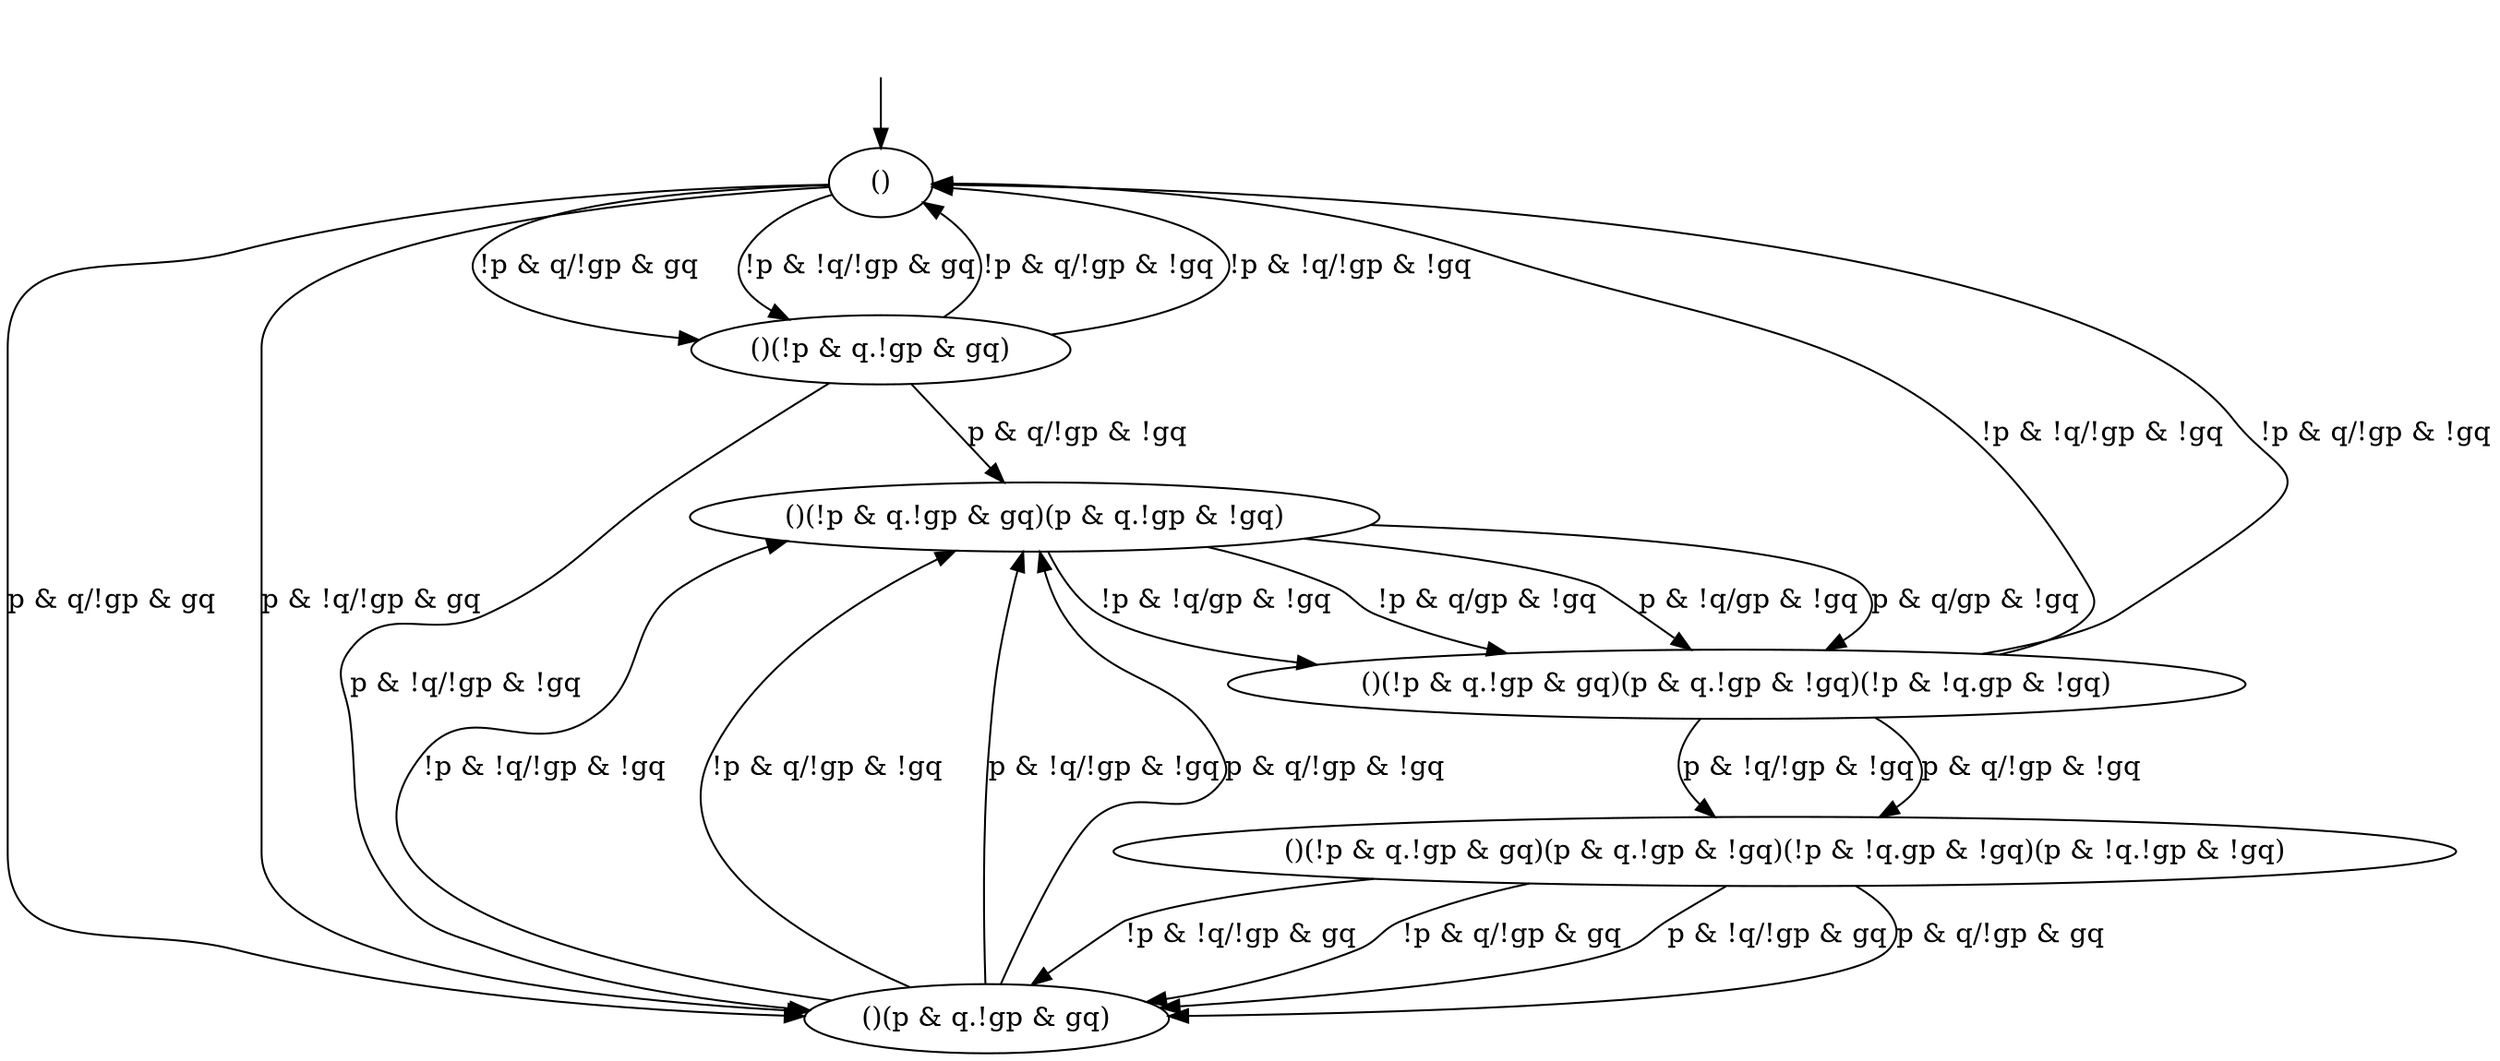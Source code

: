 digraph "examples/ArbitersTwoProcess/example6" {
"()" [label="()"];
"()(!p & q.!gp & gq)" [label="()(!p & q.!gp & gq)"];
"()(p & q.!gp & gq)" [label="()(p & q.!gp & gq)"];
"()(!p & q.!gp & gq)(p & q.!gp & !gq)" [label="()(!p & q.!gp & gq)(p & q.!gp & !gq)"];
"()(!p & q.!gp & gq)(p & q.!gp & !gq)(!p & !q.gp & !gq)" [label="()(!p & q.!gp & gq)(p & q.!gp & !gq)(!p & !q.gp & !gq)"];
"()(!p & q.!gp & gq)(p & q.!gp & !gq)(!p & !q.gp & !gq)(p & !q.!gp & !gq)" [label="()(!p & q.!gp & gq)(p & q.!gp & !gq)(!p & !q.gp & !gq)(p & !q.!gp & !gq)"];
"()" -> "()(!p & q.!gp & gq)"  [label="!p & q/!gp & gq"];
"()" -> "()(p & q.!gp & gq)"  [label="p & q/!gp & gq"];
"()" -> "()(!p & q.!gp & gq)"  [label="!p & !q/!gp & gq"];
"()" -> "()(p & q.!gp & gq)"  [label="p & !q/!gp & gq"];
"()(!p & q.!gp & gq)" -> "()"  [label="!p & q/!gp & !gq"];
"()(!p & q.!gp & gq)" -> "()"  [label="!p & !q/!gp & !gq"];
"()(!p & q.!gp & gq)" -> "()(p & q.!gp & gq)"  [label="p & !q/!gp & !gq"];
"()(!p & q.!gp & gq)" -> "()(!p & q.!gp & gq)(p & q.!gp & !gq)"  [label="p & q/!gp & !gq"];
"()(p & q.!gp & gq)" -> "()(!p & q.!gp & gq)(p & q.!gp & !gq)"  [label="!p & !q/!gp & !gq"];
"()(p & q.!gp & gq)" -> "()(!p & q.!gp & gq)(p & q.!gp & !gq)"  [label="!p & q/!gp & !gq"];
"()(p & q.!gp & gq)" -> "()(!p & q.!gp & gq)(p & q.!gp & !gq)"  [label="p & !q/!gp & !gq"];
"()(p & q.!gp & gq)" -> "()(!p & q.!gp & gq)(p & q.!gp & !gq)"  [label="p & q/!gp & !gq"];
"()(!p & q.!gp & gq)(p & q.!gp & !gq)" -> "()(!p & q.!gp & gq)(p & q.!gp & !gq)(!p & !q.gp & !gq)"  [label="!p & !q/gp & !gq"];
"()(!p & q.!gp & gq)(p & q.!gp & !gq)" -> "()(!p & q.!gp & gq)(p & q.!gp & !gq)(!p & !q.gp & !gq)"  [label="!p & q/gp & !gq"];
"()(!p & q.!gp & gq)(p & q.!gp & !gq)" -> "()(!p & q.!gp & gq)(p & q.!gp & !gq)(!p & !q.gp & !gq)"  [label="p & !q/gp & !gq"];
"()(!p & q.!gp & gq)(p & q.!gp & !gq)" -> "()(!p & q.!gp & gq)(p & q.!gp & !gq)(!p & !q.gp & !gq)"  [label="p & q/gp & !gq"];
"()(!p & q.!gp & gq)(p & q.!gp & !gq)(!p & !q.gp & !gq)" -> "()"  [label="!p & !q/!gp & !gq"];
"()(!p & q.!gp & gq)(p & q.!gp & !gq)(!p & !q.gp & !gq)" -> "()"  [label="!p & q/!gp & !gq"];
"()(!p & q.!gp & gq)(p & q.!gp & !gq)(!p & !q.gp & !gq)" -> "()(!p & q.!gp & gq)(p & q.!gp & !gq)(!p & !q.gp & !gq)(p & !q.!gp & !gq)"  [label="p & !q/!gp & !gq"];
"()(!p & q.!gp & gq)(p & q.!gp & !gq)(!p & !q.gp & !gq)" -> "()(!p & q.!gp & gq)(p & q.!gp & !gq)(!p & !q.gp & !gq)(p & !q.!gp & !gq)"  [label="p & q/!gp & !gq"];
"()(!p & q.!gp & gq)(p & q.!gp & !gq)(!p & !q.gp & !gq)(p & !q.!gp & !gq)" -> "()(p & q.!gp & gq)"  [label="!p & !q/!gp & gq"];
"()(!p & q.!gp & gq)(p & q.!gp & !gq)(!p & !q.gp & !gq)(p & !q.!gp & !gq)" -> "()(p & q.!gp & gq)"  [label="!p & q/!gp & gq"];
"()(!p & q.!gp & gq)(p & q.!gp & !gq)(!p & !q.gp & !gq)(p & !q.!gp & !gq)" -> "()(p & q.!gp & gq)"  [label="p & !q/!gp & gq"];
"()(!p & q.!gp & gq)(p & q.!gp & !gq)(!p & !q.gp & !gq)(p & !q.!gp & !gq)" -> "()(p & q.!gp & gq)"  [label="p & q/!gp & gq"];
__start0 [label="", shape=none];
__start0 -> "()"  [label=""];
}
